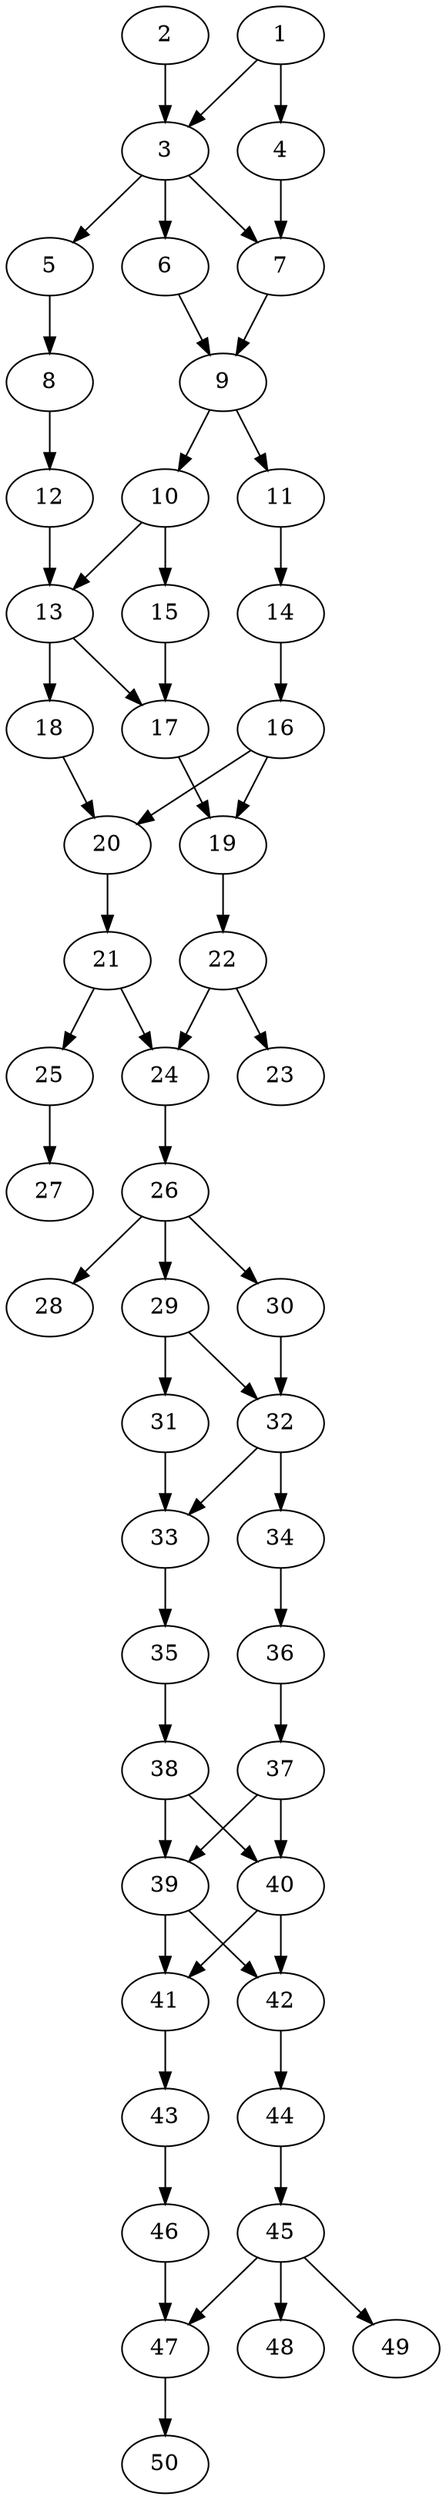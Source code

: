 // DAG automatically generated by daggen at Thu Oct  3 14:07:58 2019
// ./daggen --dot -n 50 --ccr 0.4 --fat 0.3 --regular 0.9 --density 0.6 --mindata 5242880 --maxdata 52428800 
digraph G {
  1 [size="14318080", alpha="0.06", expect_size="5727232"] 
  1 -> 3 [size ="5727232"]
  1 -> 4 [size ="5727232"]
  2 [size="26385920", alpha="0.19", expect_size="10554368"] 
  2 -> 3 [size ="10554368"]
  3 [size="32174080", alpha="0.15", expect_size="12869632"] 
  3 -> 5 [size ="12869632"]
  3 -> 6 [size ="12869632"]
  3 -> 7 [size ="12869632"]
  4 [size="83806720", alpha="0.13", expect_size="33522688"] 
  4 -> 7 [size ="33522688"]
  5 [size="90695680", alpha="0.06", expect_size="36278272"] 
  5 -> 8 [size ="36278272"]
  6 [size="87539200", alpha="0.08", expect_size="35015680"] 
  6 -> 9 [size ="35015680"]
  7 [size="33218560", alpha="0.03", expect_size="13287424"] 
  7 -> 9 [size ="13287424"]
  8 [size="87208960", alpha="0.12", expect_size="34883584"] 
  8 -> 12 [size ="34883584"]
  9 [size="26255360", alpha="0.18", expect_size="10502144"] 
  9 -> 10 [size ="10502144"]
  9 -> 11 [size ="10502144"]
  10 [size="56683520", alpha="0.09", expect_size="22673408"] 
  10 -> 13 [size ="22673408"]
  10 -> 15 [size ="22673408"]
  11 [size="60656640", alpha="0.04", expect_size="24262656"] 
  11 -> 14 [size ="24262656"]
  12 [size="94717440", alpha="0.04", expect_size="37886976"] 
  12 -> 13 [size ="37886976"]
  13 [size="86233600", alpha="0.10", expect_size="34493440"] 
  13 -> 17 [size ="34493440"]
  13 -> 18 [size ="34493440"]
  14 [size="58726400", alpha="0.05", expect_size="23490560"] 
  14 -> 16 [size ="23490560"]
  15 [size="19461120", alpha="0.19", expect_size="7784448"] 
  15 -> 17 [size ="7784448"]
  16 [size="55526400", alpha="0.17", expect_size="22210560"] 
  16 -> 19 [size ="22210560"]
  16 -> 20 [size ="22210560"]
  17 [size="105095680", alpha="0.00", expect_size="42038272"] 
  17 -> 19 [size ="42038272"]
  18 [size="120289280", alpha="0.06", expect_size="48115712"] 
  18 -> 20 [size ="48115712"]
  19 [size="72501760", alpha="0.13", expect_size="29000704"] 
  19 -> 22 [size ="29000704"]
  20 [size="58291200", alpha="0.00", expect_size="23316480"] 
  20 -> 21 [size ="23316480"]
  21 [size="109962240", alpha="0.08", expect_size="43984896"] 
  21 -> 24 [size ="43984896"]
  21 -> 25 [size ="43984896"]
  22 [size="16967680", alpha="0.18", expect_size="6787072"] 
  22 -> 23 [size ="6787072"]
  22 -> 24 [size ="6787072"]
  23 [size="42918400", alpha="0.11", expect_size="17167360"] 
  24 [size="104468480", alpha="0.17", expect_size="41787392"] 
  24 -> 26 [size ="41787392"]
  25 [size="15915520", alpha="0.15", expect_size="6366208"] 
  25 -> 27 [size ="6366208"]
  26 [size="125191680", alpha="0.06", expect_size="50076672"] 
  26 -> 28 [size ="50076672"]
  26 -> 29 [size ="50076672"]
  26 -> 30 [size ="50076672"]
  27 [size="107069440", alpha="0.00", expect_size="42827776"] 
  28 [size="109524480", alpha="0.08", expect_size="43809792"] 
  29 [size="27392000", alpha="0.17", expect_size="10956800"] 
  29 -> 31 [size ="10956800"]
  29 -> 32 [size ="10956800"]
  30 [size="101235200", alpha="0.13", expect_size="40494080"] 
  30 -> 32 [size ="40494080"]
  31 [size="101934080", alpha="0.18", expect_size="40773632"] 
  31 -> 33 [size ="40773632"]
  32 [size="30704640", alpha="0.17", expect_size="12281856"] 
  32 -> 33 [size ="12281856"]
  32 -> 34 [size ="12281856"]
  33 [size="18785280", alpha="0.08", expect_size="7514112"] 
  33 -> 35 [size ="7514112"]
  34 [size="85248000", alpha="0.06", expect_size="34099200"] 
  34 -> 36 [size ="34099200"]
  35 [size="64860160", alpha="0.06", expect_size="25944064"] 
  35 -> 38 [size ="25944064"]
  36 [size="35212800", alpha="0.13", expect_size="14085120"] 
  36 -> 37 [size ="14085120"]
  37 [size="70740480", alpha="0.15", expect_size="28296192"] 
  37 -> 39 [size ="28296192"]
  37 -> 40 [size ="28296192"]
  38 [size="73589760", alpha="0.16", expect_size="29435904"] 
  38 -> 39 [size ="29435904"]
  38 -> 40 [size ="29435904"]
  39 [size="117867520", alpha="0.07", expect_size="47147008"] 
  39 -> 41 [size ="47147008"]
  39 -> 42 [size ="47147008"]
  40 [size="98754560", alpha="0.05", expect_size="39501824"] 
  40 -> 41 [size ="39501824"]
  40 -> 42 [size ="39501824"]
  41 [size="59829760", alpha="0.00", expect_size="23931904"] 
  41 -> 43 [size ="23931904"]
  42 [size="48645120", alpha="0.16", expect_size="19458048"] 
  42 -> 44 [size ="19458048"]
  43 [size="28840960", alpha="0.16", expect_size="11536384"] 
  43 -> 46 [size ="11536384"]
  44 [size="73548800", alpha="0.12", expect_size="29419520"] 
  44 -> 45 [size ="29419520"]
  45 [size="110423040", alpha="0.09", expect_size="44169216"] 
  45 -> 47 [size ="44169216"]
  45 -> 48 [size ="44169216"]
  45 -> 49 [size ="44169216"]
  46 [size="27852800", alpha="0.04", expect_size="11141120"] 
  46 -> 47 [size ="11141120"]
  47 [size="104194560", alpha="0.16", expect_size="41677824"] 
  47 -> 50 [size ="41677824"]
  48 [size="77537280", alpha="0.04", expect_size="31014912"] 
  49 [size="55068160", alpha="0.14", expect_size="22027264"] 
  50 [size="96179200", alpha="0.19", expect_size="38471680"] 
}
